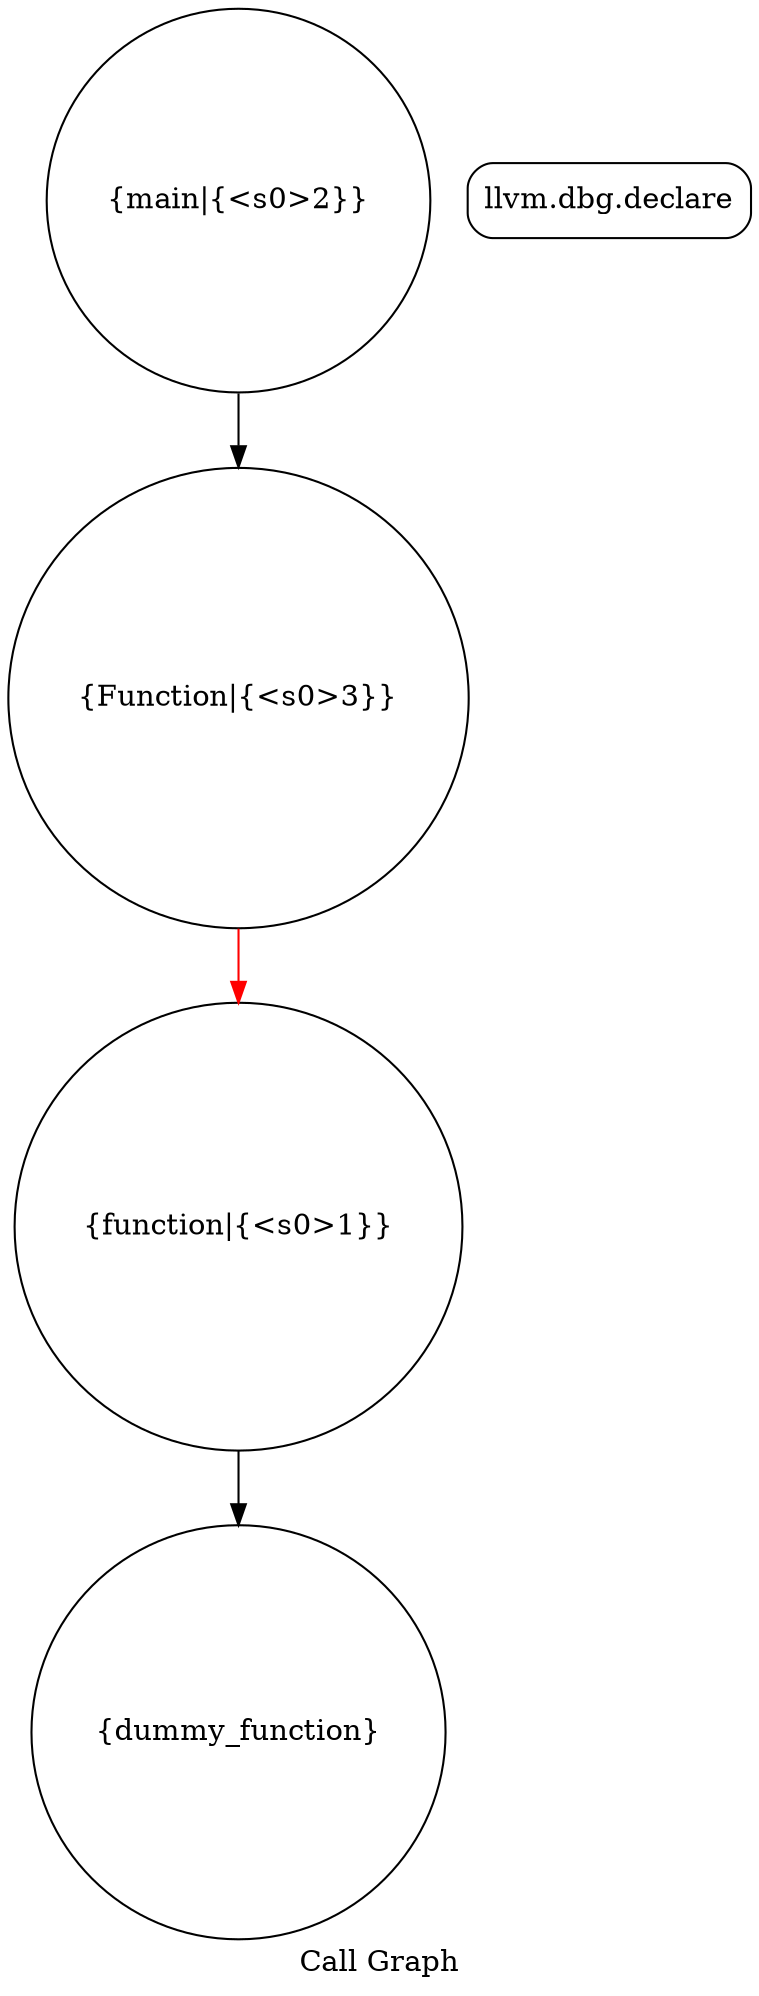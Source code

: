 digraph "Call Graph" {
	label="Call Graph";

	Node0x1d9c71bb790 [shape=record,shape=circle,label="{dummy_function}"];
	Node0x1d9c71bafb0 [shape=record,shape=circle,label="{function|{<s0>1}}"];
	Node0x1d9c71bafb0:s0 -> Node0x1d9c71bb790[color=black];
	Node0x1d9c71bbb80 [shape=record,shape=circle,label="{main|{<s0>2}}"];
	Node0x1d9c71bbb80:s0 -> Node0x1d9c71ba740[color=black];
	Node0x1d9c71bb280 [shape=record,shape=Mrecord,label="{llvm.dbg.declare}"];
	Node0x1d9c71ba740 [shape=record,shape=circle,label="{Function|{<s0>3}}"];
	Node0x1d9c71ba740:s0 -> Node0x1d9c71bafb0[color=red];
}
